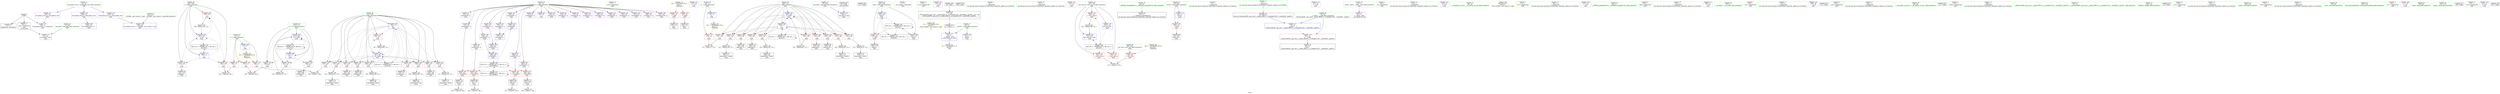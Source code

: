 digraph "SVFG" {
	label="SVFG";

	Node0x5625bb340060 [shape=record,color=grey,label="{NodeID: 0\nNullPtr}"];
	Node0x5625bb340060 -> Node0x5625bb34dee0[style=solid];
	Node0x5625bb340060 -> Node0x5625bb34dfe0[style=solid];
	Node0x5625bb340060 -> Node0x5625bb354d80[style=solid];
	Node0x5625bb3555d0 [shape=record,color=blue,label="{NodeID: 180\n107\<--12\ni8\<--\nmain\n}"];
	Node0x5625bb3555d0 -> Node0x5625bb353290[style=dashed];
	Node0x5625bb3555d0 -> Node0x5625bb353360[style=dashed];
	Node0x5625bb3555d0 -> Node0x5625bb353430[style=dashed];
	Node0x5625bb3555d0 -> Node0x5625bb353500[style=dashed];
	Node0x5625bb3555d0 -> Node0x5625bb3535d0[style=dashed];
	Node0x5625bb3555d0 -> Node0x5625bb3536a0[style=dashed];
	Node0x5625bb3555d0 -> Node0x5625bb353770[style=dashed];
	Node0x5625bb3555d0 -> Node0x5625bb353840[style=dashed];
	Node0x5625bb3555d0 -> Node0x5625bb353910[style=dashed];
	Node0x5625bb3555d0 -> Node0x5625bb3539e0[style=dashed];
	Node0x5625bb3555d0 -> Node0x5625bb355c50[style=dashed];
	Node0x5625bb3555d0 -> Node0x5625bb3689f0[style=dashed];
	Node0x5625bb34c820 [shape=record,color=purple,label="{NodeID: 97\n213\<--16\narrayidx36\<--g\nmain\n}"];
	Node0x5625bb33f340 [shape=record,color=green,label="{NodeID: 14\n37\<--1\n.str.9\<--dummyObj\nGlob }"];
	Node0x5625bb36a910 [shape=record,color=yellow,style=double,label="{NodeID: 277\n6V_1 = ENCHI(MR_6V_0)\npts\{1 \}\nFun[main]}"];
	Node0x5625bb36a910 -> Node0x5625bb3528d0[style=dashed];
	Node0x5625bb36a910 -> Node0x5625bb3529a0[style=dashed];
	Node0x5625bb34d380 [shape=record,color=purple,label="{NodeID: 111\n123\<--24\n\<--.str.3\nmain\n}"];
	Node0x5625bb34b4d0 [shape=record,color=green,label="{NodeID: 28\n11\<--13\nr\<--r_field_insensitive\nGlob }"];
	Node0x5625bb34b4d0 -> Node0x5625bb352590[style=solid];
	Node0x5625bb34b4d0 -> Node0x5625bb352660[style=solid];
	Node0x5625bb34b4d0 -> Node0x5625bb352730[style=solid];
	Node0x5625bb34b4d0 -> Node0x5625bb354980[style=solid];
	Node0x5625bb352800 [shape=record,color=red,label="{NodeID: 125\n174\<--14\n\<--c\nmain\n}"];
	Node0x5625bb352800 -> Node0x5625bb35a990[style=solid];
	Node0x5625bb34c270 [shape=record,color=green,label="{NodeID: 42\n95\<--96\nargc.addr\<--argc.addr_field_insensitive\nmain\n}"];
	Node0x5625bb34c270 -> Node0x5625bb3550f0[style=solid];
	Node0x5625bb353360 [shape=record,color=red,label="{NodeID: 139\n177\<--107\n\<--i8\nmain\n}"];
	Node0x5625bb353360 -> Node0x5625bb34e5c0[style=solid];
	Node0x5625bb34dee0 [shape=record,color=black,label="{NodeID: 56\n2\<--3\ndummyVal\<--dummyVal\n}"];
	Node0x5625bb378740 [shape=record,color=black,label="{NodeID: 319\n272 = PHI()\n}"];
	Node0x5625bb359790 [shape=record,color=grey,label="{NodeID: 236\n262 = Binary(261, 131, )\n}"];
	Node0x5625bb359790 -> Node0x5625bb355b80[style=solid];
	Node0x5625bb353ec0 [shape=record,color=red,label="{NodeID: 153\n226\<--109\n\<--j\nmain\n}"];
	Node0x5625bb353ec0 -> Node0x5625bb359c10[style=solid];
	Node0x5625bb34eaa0 [shape=record,color=black,label="{NodeID: 70\n200\<--199\nidxprom26\<--\nmain\n}"];
	Node0x5625bb351190 [shape=record,color=grey,label="{NodeID: 250\n185 = cmp(184, 186, )\n}"];
	Node0x5625bb354a80 [shape=record,color=blue,label="{NodeID: 167\n14\<--12\nc\<--\nGlob }"];
	Node0x5625bb354a80 -> Node0x5625bb36ab00[style=dashed];
	Node0x5625bb34f600 [shape=record,color=black,label="{NodeID: 84\n276\<--275\ntobool\<--\nmain\n}"];
	Node0x5625bb3403b0 [shape=record,color=green,label="{NodeID: 1\n7\<--1\n__dso_handle\<--dummyObj\nGlob }"];
	Node0x5625bb3556a0 [shape=record,color=blue,label="{NodeID: 181\n109\<--12\nj\<--\nmain\n}"];
	Node0x5625bb3556a0 -> Node0x5625bb353ab0[style=dashed];
	Node0x5625bb3556a0 -> Node0x5625bb353b80[style=dashed];
	Node0x5625bb3556a0 -> Node0x5625bb353c50[style=dashed];
	Node0x5625bb3556a0 -> Node0x5625bb353d20[style=dashed];
	Node0x5625bb3556a0 -> Node0x5625bb353df0[style=dashed];
	Node0x5625bb3556a0 -> Node0x5625bb353ec0[style=dashed];
	Node0x5625bb3556a0 -> Node0x5625bb353f90[style=dashed];
	Node0x5625bb3556a0 -> Node0x5625bb354060[style=dashed];
	Node0x5625bb3556a0 -> Node0x5625bb354130[style=dashed];
	Node0x5625bb3556a0 -> Node0x5625bb354200[style=dashed];
	Node0x5625bb3556a0 -> Node0x5625bb3556a0[style=dashed];
	Node0x5625bb3556a0 -> Node0x5625bb355b80[style=dashed];
	Node0x5625bb3556a0 -> Node0x5625bb368ef0[style=dashed];
	Node0x5625bb34c8f0 [shape=record,color=purple,label="{NodeID: 98\n217\<--16\narrayidx39\<--g\nmain\n}"];
	Node0x5625bb34c8f0 -> Node0x5625bb3547b0[style=solid];
	Node0x5625bb33f410 [shape=record,color=green,label="{NodeID: 15\n39\<--1\n.str.10\<--dummyObj\nGlob }"];
	Node0x5625bb36aa20 [shape=record,color=yellow,style=double,label="{NodeID: 278\n8V_1 = ENCHI(MR_8V_0)\npts\{13 \}\nFun[main]}"];
	Node0x5625bb36aa20 -> Node0x5625bb352590[style=dashed];
	Node0x5625bb36aa20 -> Node0x5625bb352660[style=dashed];
	Node0x5625bb36aa20 -> Node0x5625bb352730[style=dashed];
	Node0x5625bb34d450 [shape=record,color=purple,label="{NodeID: 112\n124\<--26\n\<--.str.4\nmain\n}"];
	Node0x5625bb34b5d0 [shape=record,color=green,label="{NodeID: 29\n14\<--15\nc\<--c_field_insensitive\nGlob }"];
	Node0x5625bb34b5d0 -> Node0x5625bb352800[style=solid];
	Node0x5625bb34b5d0 -> Node0x5625bb354a80[style=solid];
	Node0x5625bb36bea0 [shape=record,color=yellow,style=double,label="{NodeID: 292\n2V_1 = ENCHI(MR_2V_0)\npts\{10 \}\nFun[_GLOBAL__sub_I_jiazd_0_1.cpp]|{<s0>15}}"];
	Node0x5625bb36bea0:s0 -> Node0x5625bb354e80[style=dashed,color=red];
	Node0x5625bb3528d0 [shape=record,color=red,label="{NodeID: 126\n116\<--23\n\<--stdin\nmain\n}"];
	Node0x5625bb3528d0 -> Node0x5625bb34e350[style=solid];
	Node0x5625bb34c340 [shape=record,color=green,label="{NodeID: 43\n97\<--98\nargv.addr\<--argv.addr_field_insensitive\nmain\n}"];
	Node0x5625bb34c340 -> Node0x5625bb3551c0[style=solid];
	Node0x5625bb353430 [shape=record,color=red,label="{NodeID: 140\n188\<--107\n\<--i8\nmain\n}"];
	Node0x5625bb353430 -> Node0x5625bb359610[style=solid];
	Node0x5625bb34dfe0 [shape=record,color=black,label="{NodeID: 57\n92\<--3\nargv\<--dummyVal\nmain\n1st arg main }"];
	Node0x5625bb34dfe0 -> Node0x5625bb3551c0[style=solid];
	Node0x5625bb378810 [shape=record,color=black,label="{NodeID: 320\n289 = PHI()\n}"];
	Node0x5625bb359910 [shape=record,color=grey,label="{NodeID: 237\n211 = Binary(210, 131, )\n}"];
	Node0x5625bb359910 -> Node0x5625bb34ed10[style=solid];
	Node0x5625bb353f90 [shape=record,color=red,label="{NodeID: 154\n235\<--109\n\<--j\nmain\n}"];
	Node0x5625bb353f90 -> Node0x5625bb34f1f0[style=solid];
	Node0x5625bb34eb70 [shape=record,color=black,label="{NodeID: 71\n204\<--203\nidxprom29\<--add28\nmain\n}"];
	Node0x5625bb351310 [shape=record,color=grey,label="{NodeID: 251\n197 = cmp(196, 186, )\n}"];
	Node0x5625bb354b80 [shape=record,color=blue,label="{NodeID: 168\n328\<--42\nllvm.global_ctors_0\<--\nGlob }"];
	Node0x5625bb34f6d0 [shape=record,color=black,label="{NodeID: 85\n285\<--284\nidxprom76\<--\nmain\n}"];
	Node0x5625bb33eb90 [shape=record,color=green,label="{NodeID: 2\n9\<--1\n\<--dummyObj\nCan only get source location for instruction, argument, global var or function.}"];
	Node0x5625bb355770 [shape=record,color=blue,label="{NodeID: 182\n229\<--231\narrayidx48\<--\nmain\n}"];
	Node0x5625bb355770 -> Node0x5625bb355840[style=dashed];
	Node0x5625bb34c9c0 [shape=record,color=purple,label="{NodeID: 99\n225\<--16\narrayidx45\<--g\nmain\n}"];
	Node0x5625bb33f4e0 [shape=record,color=green,label="{NodeID: 16\n42\<--1\n\<--dummyObj\nCan only get source location for instruction, argument, global var or function.}"];
	Node0x5625bb36ab00 [shape=record,color=yellow,style=double,label="{NodeID: 279\n10V_1 = ENCHI(MR_10V_0)\npts\{15 \}\nFun[main]}"];
	Node0x5625bb36ab00 -> Node0x5625bb352800[style=dashed];
	Node0x5625bb34d520 [shape=record,color=purple,label="{NodeID: 113\n126\<--29\n\<--.str.5\nmain\n}"];
	Node0x5625bb34b6d0 [shape=record,color=green,label="{NodeID: 30\n16\<--18\ng\<--g_field_insensitive\nGlob }"];
	Node0x5625bb34b6d0 -> Node0x5625bb34f940[style=solid];
	Node0x5625bb34b6d0 -> Node0x5625bb34fa10[style=solid];
	Node0x5625bb34b6d0 -> Node0x5625bb34fae0[style=solid];
	Node0x5625bb34b6d0 -> Node0x5625bb34fbb0[style=solid];
	Node0x5625bb34b6d0 -> Node0x5625bb34fc80[style=solid];
	Node0x5625bb34b6d0 -> Node0x5625bb34fd50[style=solid];
	Node0x5625bb34b6d0 -> Node0x5625bb34fe20[style=solid];
	Node0x5625bb34b6d0 -> Node0x5625bb34fef0[style=solid];
	Node0x5625bb34b6d0 -> Node0x5625bb34c750[style=solid];
	Node0x5625bb34b6d0 -> Node0x5625bb34c820[style=solid];
	Node0x5625bb34b6d0 -> Node0x5625bb34c8f0[style=solid];
	Node0x5625bb34b6d0 -> Node0x5625bb34c9c0[style=solid];
	Node0x5625bb34b6d0 -> Node0x5625bb34ca90[style=solid];
	Node0x5625bb34b6d0 -> Node0x5625bb34cb60[style=solid];
	Node0x5625bb34b6d0 -> Node0x5625bb34cc30[style=solid];
	Node0x5625bb34b6d0 -> Node0x5625bb34cd00[style=solid];
	Node0x5625bb34b6d0 -> Node0x5625bb34cdd0[style=solid];
	Node0x5625bb34b6d0 -> Node0x5625bb34cea0[style=solid];
	Node0x5625bb34b6d0 -> Node0x5625bb34cf70[style=solid];
	Node0x5625bb34b6d0 -> Node0x5625bb34d040[style=solid];
	Node0x5625bb34b6d0 -> Node0x5625bb34d110[style=solid];
	Node0x5625bb3529a0 [shape=record,color=red,label="{NodeID: 127\n122\<--28\n\<--stdout\nmain\n}"];
	Node0x5625bb3529a0 -> Node0x5625bb34e420[style=solid];
	Node0x5625bb34c410 [shape=record,color=green,label="{NodeID: 44\n99\<--100\ntest_case\<--test_case_field_insensitive\nmain\n}"];
	Node0x5625bb34c410 -> Node0x5625bb352c10[style=solid];
	Node0x5625bb353500 [shape=record,color=red,label="{NodeID: 141\n199\<--107\n\<--i8\nmain\n}"];
	Node0x5625bb353500 -> Node0x5625bb34eaa0[style=solid];
	Node0x5625bb34e0b0 [shape=record,color=black,label="{NodeID: 58\n54\<--55\n\<--_ZNSt8ios_base4InitD1Ev\nCan only get source location for instruction, argument, global var or function.}"];
	Node0x5625bb3788e0 [shape=record,color=black,label="{NodeID: 321\n91 = PHI()\n0th arg main }"];
	Node0x5625bb3788e0 -> Node0x5625bb3550f0[style=solid];
	Node0x5625bb359a90 [shape=record,color=grey,label="{NodeID: 238\n223 = Binary(222, 131, )\n}"];
	Node0x5625bb359a90 -> Node0x5625bb34ef80[style=solid];
	Node0x5625bb354060 [shape=record,color=red,label="{NodeID: 155\n242\<--109\n\<--j\nmain\n}"];
	Node0x5625bb354060 -> Node0x5625bb35a090[style=solid];
	Node0x5625bb34ec40 [shape=record,color=black,label="{NodeID: 72\n207\<--206\nconv31\<--\nmain\n}"];
	Node0x5625bb34ec40 -> Node0x5625bb35a810[style=solid];
	Node0x5625bb351490 [shape=record,color=grey,label="{NodeID: 252\n169 = cmp(167, 168, )\n}"];
	Node0x5625bb354c80 [shape=record,color=blue,label="{NodeID: 169\n329\<--43\nllvm.global_ctors_1\<--_GLOBAL__sub_I_jiazd_0_1.cpp\nGlob }"];
	Node0x5625bb34f7a0 [shape=record,color=black,label="{NodeID: 86\n90\<--304\nmain_ret\<--\nmain\n}"];
	Node0x5625bb33ec20 [shape=record,color=green,label="{NodeID: 3\n12\<--1\n\<--dummyObj\nCan only get source location for instruction, argument, global var or function.}"];
	Node0x5625bb355840 [shape=record,color=blue,label="{NodeID: 183\n237\<--231\narrayidx52\<--\nmain\n}"];
	Node0x5625bb355840 -> Node0x5625bb355910[style=dashed];
	Node0x5625bb34ca90 [shape=record,color=purple,label="{NodeID: 100\n229\<--16\narrayidx48\<--g\nmain\n}"];
	Node0x5625bb34ca90 -> Node0x5625bb355770[style=solid];
	Node0x5625bb33f5b0 [shape=record,color=green,label="{NodeID: 17\n72\<--1\n\<--dummyObj\nCan only get source location for instruction, argument, global var or function.|{<s0>3}}"];
	Node0x5625bb33f5b0:s0 -> Node0x5625bb378a40[style=solid,color=red];
	Node0x5625bb34d5f0 [shape=record,color=purple,label="{NodeID: 114\n137\<--31\n\<--.str.6\nmain\n}"];
	Node0x5625bb34b7d0 [shape=record,color=green,label="{NodeID: 31\n41\<--45\nllvm.global_ctors\<--llvm.global_ctors_field_insensitive\nGlob }"];
	Node0x5625bb34b7d0 -> Node0x5625bb352290[style=solid];
	Node0x5625bb34b7d0 -> Node0x5625bb352390[style=solid];
	Node0x5625bb34b7d0 -> Node0x5625bb352490[style=solid];
	Node0x5625bb352a70 [shape=record,color=red,label="{NodeID: 128\n82\<--79\n\<--__x.addr\n_ZSt4acosIiEN9__gnu_cxx11__enable_ifIXsr12__is_integerIT_EE7__valueEdE6__typeES2_\n}"];
	Node0x5625bb352a70 -> Node0x5625bb34e1b0[style=solid];
	Node0x5625bb34c4e0 [shape=record,color=green,label="{NodeID: 45\n101\<--102\ntest_case_id\<--test_case_id_field_insensitive\nmain\n}"];
	Node0x5625bb34c4e0 -> Node0x5625bb352ce0[style=solid];
	Node0x5625bb34c4e0 -> Node0x5625bb352db0[style=solid];
	Node0x5625bb34c4e0 -> Node0x5625bb352e80[style=solid];
	Node0x5625bb34c4e0 -> Node0x5625bb355290[style=solid];
	Node0x5625bb34c4e0 -> Node0x5625bb355ec0[style=solid];
	Node0x5625bb3535d0 [shape=record,color=red,label="{NodeID: 142\n210\<--107\n\<--i8\nmain\n}"];
	Node0x5625bb3535d0 -> Node0x5625bb359910[style=solid];
	Node0x5625bb34e1b0 [shape=record,color=black,label="{NodeID: 59\n83\<--82\nconv\<--\n_ZSt4acosIiEN9__gnu_cxx11__enable_ifIXsr12__is_integerIT_EE7__valueEdE6__typeES2_\n}"];
	Node0x5625bb378a40 [shape=record,color=black,label="{NodeID: 322\n78 = PHI(72, )\n0th arg _ZSt4acosIiEN9__gnu_cxx11__enable_ifIXsr12__is_integerIT_EE7__valueEdE6__typeES2_ }"];
	Node0x5625bb378a40 -> Node0x5625bb354f50[style=solid];
	Node0x5625bb359c10 [shape=record,color=grey,label="{NodeID: 239\n227 = Binary(226, 131, )\n}"];
	Node0x5625bb359c10 -> Node0x5625bb34f050[style=solid];
	Node0x5625bb354130 [shape=record,color=red,label="{NodeID: 156\n252\<--109\n\<--j\nmain\n}"];
	Node0x5625bb354130 -> Node0x5625bb34f530[style=solid];
	Node0x5625bb34ed10 [shape=record,color=black,label="{NodeID: 73\n212\<--211\nidxprom35\<--add34\nmain\n}"];
	Node0x5625bb351610 [shape=record,color=grey,label="{NodeID: 253\n135 = cmp(133, 134, )\n}"];
	Node0x5625bb354d80 [shape=record,color=blue, style = dotted,label="{NodeID: 170\n330\<--3\nllvm.global_ctors_2\<--dummyVal\nGlob }"];
	Node0x5625bb34f870 [shape=record,color=purple,label="{NodeID: 87\n52\<--4\n\<--_ZStL8__ioinit\n__cxx_global_var_init\n}"];
	Node0x5625bb3400f0 [shape=record,color=green,label="{NodeID: 4\n19\<--1\n.str\<--dummyObj\nGlob }"];
	Node0x5625bb355910 [shape=record,color=blue,label="{NodeID: 184\n245\<--247\narrayidx57\<--\nmain\n}"];
	Node0x5625bb355910 -> Node0x5625bb3559e0[style=dashed];
	Node0x5625bb34cb60 [shape=record,color=purple,label="{NodeID: 101\n234\<--16\narrayidx50\<--g\nmain\n}"];
	Node0x5625bb33f680 [shape=record,color=green,label="{NodeID: 18\n131\<--1\n\<--dummyObj\nCan only get source location for instruction, argument, global var or function.}"];
	Node0x5625bb34d6c0 [shape=record,color=purple,label="{NodeID: 115\n156\<--33\n\<--.str.7\nmain\n}"];
	Node0x5625bb34b8d0 [shape=record,color=green,label="{NodeID: 32\n46\<--47\n__cxx_global_var_init\<--__cxx_global_var_init_field_insensitive\n}"];
	Node0x5625bb352b40 [shape=record,color=red,label="{NodeID: 129\n304\<--93\n\<--retval\nmain\n}"];
	Node0x5625bb352b40 -> Node0x5625bb34f7a0[style=solid];
	Node0x5625bb34c5b0 [shape=record,color=green,label="{NodeID: 46\n103\<--104\ni\<--i_field_insensitive\nmain\n}"];
	Node0x5625bb34c5b0 -> Node0x5625bb352f50[style=solid];
	Node0x5625bb34c5b0 -> Node0x5625bb353020[style=solid];
	Node0x5625bb34c5b0 -> Node0x5625bb3530f0[style=solid];
	Node0x5625bb34c5b0 -> Node0x5625bb355360[style=solid];
	Node0x5625bb34c5b0 -> Node0x5625bb355430[style=solid];
	Node0x5625bb36d850 [shape=record,color=yellow,style=double,label="{NodeID: 309\nRETMU(2V_2)\npts\{10 \}\nFun[_GLOBAL__sub_I_jiazd_0_1.cpp]}"];
	Node0x5625bb3536a0 [shape=record,color=red,label="{NodeID: 143\n222\<--107\n\<--i8\nmain\n}"];
	Node0x5625bb3536a0 -> Node0x5625bb359a90[style=solid];
	Node0x5625bb34e280 [shape=record,color=black,label="{NodeID: 60\n77\<--84\n_ZSt4acosIiEN9__gnu_cxx11__enable_ifIXsr12__is_integerIT_EE7__valueEdE6__typeES2__ret\<--call\n_ZSt4acosIiEN9__gnu_cxx11__enable_ifIXsr12__is_integerIT_EE7__valueEdE6__typeES2_\n|{<s0>3}}"];
	Node0x5625bb34e280:s0 -> Node0x5625bb3782e0[style=solid,color=blue];
	Node0x5625bb359d90 [shape=record,color=grey,label="{NodeID: 240\n292 = Binary(291, 131, )\n}"];
	Node0x5625bb359d90 -> Node0x5625bb355df0[style=solid];
	Node0x5625bb354200 [shape=record,color=red,label="{NodeID: 157\n261\<--109\n\<--j\nmain\n}"];
	Node0x5625bb354200 -> Node0x5625bb359790[style=solid];
	Node0x5625bb34ede0 [shape=record,color=black,label="{NodeID: 74\n216\<--215\nidxprom38\<--add37\nmain\n}"];
	Node0x5625bb351790 [shape=record,color=grey,label="{NodeID: 254\n150 = cmp(148, 149, )\n}"];
	Node0x5625bb354e80 [shape=record,color=blue,label="{NodeID: 171\n8\<--71\n_ZL2PI\<--call\n__cxx_global_var_init.1\n|{<s0>15}}"];
	Node0x5625bb354e80:s0 -> Node0x5625bb36dac0[style=dashed,color=blue];
	Node0x5625bb34f940 [shape=record,color=purple,label="{NodeID: 88\n139\<--16\n\<--g\nmain\n}"];
	Node0x5625bb340180 [shape=record,color=green,label="{NodeID: 5\n21\<--1\n.str.2\<--dummyObj\nGlob }"];
	Node0x5625bb3559e0 [shape=record,color=blue,label="{NodeID: 185\n254\<--247\narrayidx62\<--\nmain\n}"];
	Node0x5625bb3559e0 -> Node0x5625bb3643f0[style=dashed];
	Node0x5625bb34cc30 [shape=record,color=purple,label="{NodeID: 102\n237\<--16\narrayidx52\<--g\nmain\n}"];
	Node0x5625bb34cc30 -> Node0x5625bb355840[style=solid];
	Node0x5625bb33f750 [shape=record,color=green,label="{NodeID: 19\n141\<--1\n\<--dummyObj\nCan only get source location for instruction, argument, global var or function.}"];
	Node0x5625bb352020 [shape=record,color=purple,label="{NodeID: 116\n271\<--35\n\<--.str.8\nmain\n}"];
	Node0x5625bb34b9d0 [shape=record,color=green,label="{NodeID: 33\n50\<--51\n_ZNSt8ios_base4InitC1Ev\<--_ZNSt8ios_base4InitC1Ev_field_insensitive\n}"];
	Node0x5625bb352c10 [shape=record,color=red,label="{NodeID: 130\n134\<--99\n\<--test_case\nmain\n}"];
	Node0x5625bb352c10 -> Node0x5625bb351610[style=solid];
	Node0x5625bb34c680 [shape=record,color=green,label="{NodeID: 47\n105\<--106\nvalid\<--valid_field_insensitive\nmain\n}"];
	Node0x5625bb34c680 -> Node0x5625bb3531c0[style=solid];
	Node0x5625bb34c680 -> Node0x5625bb355500[style=solid];
	Node0x5625bb34c680 -> Node0x5625bb355ab0[style=solid];
	Node0x5625bb353770 [shape=record,color=red,label="{NodeID: 144\n232\<--107\n\<--i8\nmain\n}"];
	Node0x5625bb353770 -> Node0x5625bb34f120[style=solid];
	Node0x5625bb34e350 [shape=record,color=black,label="{NodeID: 61\n119\<--116\ncall\<--\nmain\n}"];
	Node0x5625bb359f10 [shape=record,color=grey,label="{NodeID: 241\n249 = Binary(248, 131, )\n}"];
	Node0x5625bb359f10 -> Node0x5625bb34f460[style=solid];
	Node0x5625bb3542d0 [shape=record,color=red,label="{NodeID: 158\n280\<--111\n\<--i72\nmain\n}"];
	Node0x5625bb3542d0 -> Node0x5625bb351010[style=solid];
	Node0x5625bb34eeb0 [shape=record,color=black,label="{NodeID: 75\n219\<--218\nconv40\<--\nmain\n}"];
	Node0x5625bb34eeb0 -> Node0x5625bb35a690[style=solid];
	Node0x5625bb354f50 [shape=record,color=blue,label="{NodeID: 172\n79\<--78\n__x.addr\<--__x\n_ZSt4acosIiEN9__gnu_cxx11__enable_ifIXsr12__is_integerIT_EE7__valueEdE6__typeES2_\n}"];
	Node0x5625bb354f50 -> Node0x5625bb352a70[style=dashed];
	Node0x5625bb34fa10 [shape=record,color=purple,label="{NodeID: 89\n154\<--16\narrayidx\<--g\nmain\n}"];
	Node0x5625bb340210 [shape=record,color=green,label="{NodeID: 6\n23\<--1\nstdin\<--dummyObj\nGlob }"];
	Node0x5625bb367af0 [shape=record,color=black,label="{NodeID: 269\nMR_20V_3 = PHI(MR_20V_4, MR_20V_2, )\npts\{102 \}\n}"];
	Node0x5625bb367af0 -> Node0x5625bb352ce0[style=dashed];
	Node0x5625bb367af0 -> Node0x5625bb352db0[style=dashed];
	Node0x5625bb367af0 -> Node0x5625bb352e80[style=dashed];
	Node0x5625bb367af0 -> Node0x5625bb355ec0[style=dashed];
	Node0x5625bb355ab0 [shape=record,color=blue,label="{NodeID: 186\n105\<--141\nvalid\<--\nmain\n}"];
	Node0x5625bb355ab0 -> Node0x5625bb3639f0[style=dashed];
	Node0x5625bb34cd00 [shape=record,color=purple,label="{NodeID: 103\n241\<--16\narrayidx54\<--g\nmain\n}"];
	Node0x5625bb33f820 [shape=record,color=green,label="{NodeID: 20\n142\<--1\n\<--dummyObj\nCan only get source location for instruction, argument, global var or function.}"];
	Node0x5625bb36b690 [shape=record,color=yellow,style=double,label="{NodeID: 283\n18V_1 = ENCHI(MR_18V_0)\npts\{100 \}\nFun[main]}"];
	Node0x5625bb36b690 -> Node0x5625bb352c10[style=dashed];
	Node0x5625bb3520f0 [shape=record,color=purple,label="{NodeID: 117\n288\<--37\n\<--.str.9\nmain\n}"];
	Node0x5625bb34bad0 [shape=record,color=green,label="{NodeID: 34\n56\<--57\n__cxa_atexit\<--__cxa_atexit_field_insensitive\n}"];
	Node0x5625bb352ce0 [shape=record,color=red,label="{NodeID: 131\n133\<--101\n\<--test_case_id\nmain\n}"];
	Node0x5625bb352ce0 -> Node0x5625bb351610[style=solid];
	Node0x5625bb34d770 [shape=record,color=green,label="{NodeID: 48\n107\<--108\ni8\<--i8_field_insensitive\nmain\n}"];
	Node0x5625bb34d770 -> Node0x5625bb353290[style=solid];
	Node0x5625bb34d770 -> Node0x5625bb353360[style=solid];
	Node0x5625bb34d770 -> Node0x5625bb353430[style=solid];
	Node0x5625bb34d770 -> Node0x5625bb353500[style=solid];
	Node0x5625bb34d770 -> Node0x5625bb3535d0[style=solid];
	Node0x5625bb34d770 -> Node0x5625bb3536a0[style=solid];
	Node0x5625bb34d770 -> Node0x5625bb353770[style=solid];
	Node0x5625bb34d770 -> Node0x5625bb353840[style=solid];
	Node0x5625bb34d770 -> Node0x5625bb353910[style=solid];
	Node0x5625bb34d770 -> Node0x5625bb3539e0[style=solid];
	Node0x5625bb34d770 -> Node0x5625bb3555d0[style=solid];
	Node0x5625bb34d770 -> Node0x5625bb355c50[style=solid];
	Node0x5625bb36dac0 [shape=record,color=yellow,style=double,label="{NodeID: 311\n2V_2 = CSCHI(MR_2V_1)\npts\{10 \}\nCS[]}"];
	Node0x5625bb353840 [shape=record,color=red,label="{NodeID: 145\n239\<--107\n\<--i8\nmain\n}"];
	Node0x5625bb353840 -> Node0x5625bb34f2c0[style=solid];
	Node0x5625bb34e420 [shape=record,color=black,label="{NodeID: 62\n125\<--122\ncall1\<--\nmain\n}"];
	Node0x5625bb35a090 [shape=record,color=grey,label="{NodeID: 242\n243 = Binary(242, 131, )\n}"];
	Node0x5625bb35a090 -> Node0x5625bb34f390[style=solid];
	Node0x5625bb3543a0 [shape=record,color=red,label="{NodeID: 159\n284\<--111\n\<--i72\nmain\n}"];
	Node0x5625bb3543a0 -> Node0x5625bb34f6d0[style=solid];
	Node0x5625bb34ef80 [shape=record,color=black,label="{NodeID: 76\n224\<--223\nidxprom44\<--add43\nmain\n}"];
	Node0x5625bb3639f0 [shape=record,color=black,label="{NodeID: 256\nMR_24V_5 = PHI(MR_24V_8, MR_24V_4, )\npts\{106 \}\n}"];
	Node0x5625bb3639f0 -> Node0x5625bb3531c0[style=dashed];
	Node0x5625bb3639f0 -> Node0x5625bb355ab0[style=dashed];
	Node0x5625bb3639f0 -> Node0x5625bb3639f0[style=dashed];
	Node0x5625bb3639f0 -> Node0x5625bb3684f0[style=dashed];
	Node0x5625bb355020 [shape=record,color=blue,label="{NodeID: 173\n93\<--12\nretval\<--\nmain\n}"];
	Node0x5625bb355020 -> Node0x5625bb352b40[style=dashed];
	Node0x5625bb34fae0 [shape=record,color=purple,label="{NodeID: 90\n155\<--16\narraydecay\<--g\nmain\n}"];
	Node0x5625bb33e890 [shape=record,color=green,label="{NodeID: 7\n24\<--1\n.str.3\<--dummyObj\nGlob }"];
	Node0x5625bb367ff0 [shape=record,color=black,label="{NodeID: 270\nMR_22V_2 = PHI(MR_22V_4, MR_22V_1, )\npts\{104 \}\n}"];
	Node0x5625bb367ff0 -> Node0x5625bb355360[style=dashed];
	Node0x5625bb355b80 [shape=record,color=blue,label="{NodeID: 187\n109\<--262\nj\<--inc65\nmain\n}"];
	Node0x5625bb355b80 -> Node0x5625bb353ab0[style=dashed];
	Node0x5625bb355b80 -> Node0x5625bb353b80[style=dashed];
	Node0x5625bb355b80 -> Node0x5625bb353c50[style=dashed];
	Node0x5625bb355b80 -> Node0x5625bb353d20[style=dashed];
	Node0x5625bb355b80 -> Node0x5625bb353df0[style=dashed];
	Node0x5625bb355b80 -> Node0x5625bb353ec0[style=dashed];
	Node0x5625bb355b80 -> Node0x5625bb353f90[style=dashed];
	Node0x5625bb355b80 -> Node0x5625bb354060[style=dashed];
	Node0x5625bb355b80 -> Node0x5625bb354130[style=dashed];
	Node0x5625bb355b80 -> Node0x5625bb354200[style=dashed];
	Node0x5625bb355b80 -> Node0x5625bb3556a0[style=dashed];
	Node0x5625bb355b80 -> Node0x5625bb355b80[style=dashed];
	Node0x5625bb355b80 -> Node0x5625bb368ef0[style=dashed];
	Node0x5625bb34cdd0 [shape=record,color=purple,label="{NodeID: 104\n245\<--16\narrayidx57\<--g\nmain\n}"];
	Node0x5625bb34cdd0 -> Node0x5625bb355910[style=solid];
	Node0x5625bb33f8f0 [shape=record,color=green,label="{NodeID: 21\n143\<--1\n\<--dummyObj\nCan only get source location for instruction, argument, global var or function.}"];
	Node0x5625bb3521c0 [shape=record,color=purple,label="{NodeID: 118\n296\<--39\n\<--.str.10\nmain\n}"];
	Node0x5625bb34bbd0 [shape=record,color=green,label="{NodeID: 35\n55\<--61\n_ZNSt8ios_base4InitD1Ev\<--_ZNSt8ios_base4InitD1Ev_field_insensitive\n}"];
	Node0x5625bb34bbd0 -> Node0x5625bb34e0b0[style=solid];
	Node0x5625bb352db0 [shape=record,color=red,label="{NodeID: 132\n270\<--101\n\<--test_case_id\nmain\n}"];
	Node0x5625bb34d840 [shape=record,color=green,label="{NodeID: 49\n109\<--110\nj\<--j_field_insensitive\nmain\n}"];
	Node0x5625bb34d840 -> Node0x5625bb353ab0[style=solid];
	Node0x5625bb34d840 -> Node0x5625bb353b80[style=solid];
	Node0x5625bb34d840 -> Node0x5625bb353c50[style=solid];
	Node0x5625bb34d840 -> Node0x5625bb353d20[style=solid];
	Node0x5625bb34d840 -> Node0x5625bb353df0[style=solid];
	Node0x5625bb34d840 -> Node0x5625bb353ec0[style=solid];
	Node0x5625bb34d840 -> Node0x5625bb353f90[style=solid];
	Node0x5625bb34d840 -> Node0x5625bb354060[style=solid];
	Node0x5625bb34d840 -> Node0x5625bb354130[style=solid];
	Node0x5625bb34d840 -> Node0x5625bb354200[style=solid];
	Node0x5625bb34d840 -> Node0x5625bb3556a0[style=solid];
	Node0x5625bb34d840 -> Node0x5625bb355b80[style=solid];
	Node0x5625bb377be0 [shape=record,color=black,label="{NodeID: 312\n127 = PHI()\n}"];
	Node0x5625bb353910 [shape=record,color=red,label="{NodeID: 146\n248\<--107\n\<--i8\nmain\n}"];
	Node0x5625bb353910 -> Node0x5625bb359f10[style=solid];
	Node0x5625bb34e4f0 [shape=record,color=black,label="{NodeID: 63\n153\<--152\nidxprom\<--\nmain\n}"];
	Node0x5625bb35a210 [shape=record,color=grey,label="{NodeID: 243\n160 = Binary(159, 131, )\n}"];
	Node0x5625bb35a210 -> Node0x5625bb355430[style=solid];
	Node0x5625bb354470 [shape=record,color=red,label="{NodeID: 160\n291\<--111\n\<--i72\nmain\n}"];
	Node0x5625bb354470 -> Node0x5625bb359d90[style=solid];
	Node0x5625bb34f050 [shape=record,color=black,label="{NodeID: 77\n228\<--227\nidxprom47\<--add46\nmain\n}"];
	Node0x5625bb3550f0 [shape=record,color=blue,label="{NodeID: 174\n95\<--91\nargc.addr\<--argc\nmain\n}"];
	Node0x5625bb34fbb0 [shape=record,color=purple,label="{NodeID: 91\n179\<--16\narrayidx16\<--g\nmain\n}"];
	Node0x5625bb33e920 [shape=record,color=green,label="{NodeID: 8\n26\<--1\n.str.4\<--dummyObj\nGlob }"];
	Node0x5625bb3684f0 [shape=record,color=black,label="{NodeID: 271\nMR_24V_2 = PHI(MR_24V_4, MR_24V_1, )\npts\{106 \}\n}"];
	Node0x5625bb3684f0 -> Node0x5625bb355500[style=dashed];
	Node0x5625bb355c50 [shape=record,color=blue,label="{NodeID: 188\n107\<--267\ni8\<--inc68\nmain\n}"];
	Node0x5625bb355c50 -> Node0x5625bb353290[style=dashed];
	Node0x5625bb355c50 -> Node0x5625bb353360[style=dashed];
	Node0x5625bb355c50 -> Node0x5625bb353430[style=dashed];
	Node0x5625bb355c50 -> Node0x5625bb353500[style=dashed];
	Node0x5625bb355c50 -> Node0x5625bb3535d0[style=dashed];
	Node0x5625bb355c50 -> Node0x5625bb3536a0[style=dashed];
	Node0x5625bb355c50 -> Node0x5625bb353770[style=dashed];
	Node0x5625bb355c50 -> Node0x5625bb353840[style=dashed];
	Node0x5625bb355c50 -> Node0x5625bb353910[style=dashed];
	Node0x5625bb355c50 -> Node0x5625bb3539e0[style=dashed];
	Node0x5625bb355c50 -> Node0x5625bb355c50[style=dashed];
	Node0x5625bb355c50 -> Node0x5625bb3689f0[style=dashed];
	Node0x5625bb34cea0 [shape=record,color=purple,label="{NodeID: 105\n251\<--16\narrayidx60\<--g\nmain\n}"];
	Node0x5625bb34b140 [shape=record,color=green,label="{NodeID: 22\n164\<--1\n\<--dummyObj\nCan only get source location for instruction, argument, global var or function.}"];
	Node0x5625bb352290 [shape=record,color=purple,label="{NodeID: 119\n328\<--41\nllvm.global_ctors_0\<--llvm.global_ctors\nGlob }"];
	Node0x5625bb352290 -> Node0x5625bb354b80[style=solid];
	Node0x5625bb34bcd0 [shape=record,color=green,label="{NodeID: 36\n68\<--69\n__cxx_global_var_init.1\<--__cxx_global_var_init.1_field_insensitive\n}"];
	Node0x5625bb352e80 [shape=record,color=red,label="{NodeID: 133\n300\<--101\n\<--test_case_id\nmain\n}"];
	Node0x5625bb352e80 -> Node0x5625bb35a390[style=solid];
	Node0x5625bb34d910 [shape=record,color=green,label="{NodeID: 50\n111\<--112\ni72\<--i72_field_insensitive\nmain\n}"];
	Node0x5625bb34d910 -> Node0x5625bb3542d0[style=solid];
	Node0x5625bb34d910 -> Node0x5625bb3543a0[style=solid];
	Node0x5625bb34d910 -> Node0x5625bb354470[style=solid];
	Node0x5625bb34d910 -> Node0x5625bb355d20[style=solid];
	Node0x5625bb34d910 -> Node0x5625bb355df0[style=solid];
	Node0x5625bb377b10 [shape=record,color=black,label="{NodeID: 313\n157 = PHI()\n}"];
	Node0x5625bb3539e0 [shape=record,color=red,label="{NodeID: 147\n266\<--107\n\<--i8\nmain\n}"];
	Node0x5625bb3539e0 -> Node0x5625bb359490[style=solid];
	Node0x5625bb34e5c0 [shape=record,color=black,label="{NodeID: 64\n178\<--177\nidxprom15\<--\nmain\n}"];
	Node0x5625bb35a390 [shape=record,color=grey,label="{NodeID: 244\n301 = Binary(300, 131, )\n}"];
	Node0x5625bb35a390 -> Node0x5625bb355ec0[style=solid];
	Node0x5625bb354540 [shape=record,color=red,label="{NodeID: 161\n183\<--182\n\<--arrayidx18\nmain\n}"];
	Node0x5625bb354540 -> Node0x5625bb34e760[style=solid];
	Node0x5625bb34f120 [shape=record,color=black,label="{NodeID: 78\n233\<--232\nidxprom49\<--\nmain\n}"];
	Node0x5625bb3643f0 [shape=record,color=black,label="{NodeID: 258\nMR_32V_4 = PHI(MR_32V_10, MR_32V_3, )\npts\{180000 \}\n}"];
	Node0x5625bb3643f0 -> Node0x5625bb354540[style=dashed];
	Node0x5625bb3643f0 -> Node0x5625bb354610[style=dashed];
	Node0x5625bb3643f0 -> Node0x5625bb3546e0[style=dashed];
	Node0x5625bb3643f0 -> Node0x5625bb3547b0[style=dashed];
	Node0x5625bb3643f0 -> Node0x5625bb355770[style=dashed];
	Node0x5625bb3643f0 -> Node0x5625bb3643f0[style=dashed];
	Node0x5625bb3643f0 -> Node0x5625bb3698f0[style=dashed];
	Node0x5625bb3551c0 [shape=record,color=blue,label="{NodeID: 175\n97\<--92\nargv.addr\<--argv\nmain\n}"];
	Node0x5625bb34fc80 [shape=record,color=purple,label="{NodeID: 92\n182\<--16\narrayidx18\<--g\nmain\n}"];
	Node0x5625bb34fc80 -> Node0x5625bb354540[style=solid];
	Node0x5625bb33e9b0 [shape=record,color=green,label="{NodeID: 9\n28\<--1\nstdout\<--dummyObj\nGlob }"];
	Node0x5625bb3689f0 [shape=record,color=black,label="{NodeID: 272\nMR_26V_2 = PHI(MR_26V_4, MR_26V_1, )\npts\{108 \}\n}"];
	Node0x5625bb3689f0 -> Node0x5625bb3555d0[style=dashed];
	Node0x5625bb355d20 [shape=record,color=blue,label="{NodeID: 189\n111\<--12\ni72\<--\nmain\n}"];
	Node0x5625bb355d20 -> Node0x5625bb3542d0[style=dashed];
	Node0x5625bb355d20 -> Node0x5625bb3543a0[style=dashed];
	Node0x5625bb355d20 -> Node0x5625bb354470[style=dashed];
	Node0x5625bb355d20 -> Node0x5625bb355df0[style=dashed];
	Node0x5625bb355d20 -> Node0x5625bb3693f0[style=dashed];
	Node0x5625bb34cf70 [shape=record,color=purple,label="{NodeID: 106\n254\<--16\narrayidx62\<--g\nmain\n}"];
	Node0x5625bb34cf70 -> Node0x5625bb3559e0[style=solid];
	Node0x5625bb34b1d0 [shape=record,color=green,label="{NodeID: 23\n186\<--1\n\<--dummyObj\nCan only get source location for instruction, argument, global var or function.}"];
	Node0x5625bb352390 [shape=record,color=purple,label="{NodeID: 120\n329\<--41\nllvm.global_ctors_1\<--llvm.global_ctors\nGlob }"];
	Node0x5625bb352390 -> Node0x5625bb354c80[style=solid];
	Node0x5625bb34bdd0 [shape=record,color=green,label="{NodeID: 37\n73\<--74\n_ZSt4acosIiEN9__gnu_cxx11__enable_ifIXsr12__is_integerIT_EE7__valueEdE6__typeES2_\<--_ZSt4acosIiEN9__gnu_cxx11__enable_ifIXsr12__is_integerIT_EE7__valueEdE6__typeES2__field_insensitive\n}"];
	Node0x5625bb352f50 [shape=record,color=red,label="{NodeID: 134\n148\<--103\n\<--i\nmain\n}"];
	Node0x5625bb352f50 -> Node0x5625bb351790[style=solid];
	Node0x5625bb34d9e0 [shape=record,color=green,label="{NodeID: 51\n120\<--121\nfreopen\<--freopen_field_insensitive\n}"];
	Node0x5625bb3781e0 [shape=record,color=black,label="{NodeID: 314\n53 = PHI()\n}"];
	Node0x5625bb353ab0 [shape=record,color=red,label="{NodeID: 148\n173\<--109\n\<--j\nmain\n}"];
	Node0x5625bb353ab0 -> Node0x5625bb35a990[style=solid];
	Node0x5625bb34e690 [shape=record,color=black,label="{NodeID: 65\n181\<--180\nidxprom17\<--\nmain\n}"];
	Node0x5625bb35a510 [shape=record,color=grey,label="{NodeID: 245\n203 = Binary(202, 131, )\n}"];
	Node0x5625bb35a510 -> Node0x5625bb34eb70[style=solid];
	Node0x5625bb354610 [shape=record,color=red,label="{NodeID: 162\n195\<--194\n\<--arrayidx23\nmain\n}"];
	Node0x5625bb354610 -> Node0x5625bb34e9d0[style=solid];
	Node0x5625bb34f1f0 [shape=record,color=black,label="{NodeID: 79\n236\<--235\nidxprom51\<--\nmain\n}"];
	Node0x5625bb355290 [shape=record,color=blue,label="{NodeID: 176\n101\<--131\ntest_case_id\<--\nmain\n}"];
	Node0x5625bb355290 -> Node0x5625bb367af0[style=dashed];
	Node0x5625bb34fd50 [shape=record,color=purple,label="{NodeID: 93\n191\<--16\narrayidx21\<--g\nmain\n}"];
	Node0x5625bb33fc40 [shape=record,color=green,label="{NodeID: 10\n29\<--1\n.str.5\<--dummyObj\nGlob }"];
	Node0x5625bb368ef0 [shape=record,color=black,label="{NodeID: 273\nMR_28V_2 = PHI(MR_28V_3, MR_28V_1, )\npts\{110 \}\n}"];
	Node0x5625bb368ef0 -> Node0x5625bb3556a0[style=dashed];
	Node0x5625bb368ef0 -> Node0x5625bb368ef0[style=dashed];
	Node0x5625bb355df0 [shape=record,color=blue,label="{NodeID: 190\n111\<--292\ni72\<--inc81\nmain\n}"];
	Node0x5625bb355df0 -> Node0x5625bb3542d0[style=dashed];
	Node0x5625bb355df0 -> Node0x5625bb3543a0[style=dashed];
	Node0x5625bb355df0 -> Node0x5625bb354470[style=dashed];
	Node0x5625bb355df0 -> Node0x5625bb355df0[style=dashed];
	Node0x5625bb355df0 -> Node0x5625bb3693f0[style=dashed];
	Node0x5625bb34d040 [shape=record,color=purple,label="{NodeID: 107\n286\<--16\narrayidx77\<--g\nmain\n}"];
	Node0x5625bb34b260 [shape=record,color=green,label="{NodeID: 24\n231\<--1\n\<--dummyObj\nCan only get source location for instruction, argument, global var or function.}"];
	Node0x5625bb352490 [shape=record,color=purple,label="{NodeID: 121\n330\<--41\nllvm.global_ctors_2\<--llvm.global_ctors\nGlob }"];
	Node0x5625bb352490 -> Node0x5625bb354d80[style=solid];
	Node0x5625bb34bed0 [shape=record,color=green,label="{NodeID: 38\n79\<--80\n__x.addr\<--__x.addr_field_insensitive\n_ZSt4acosIiEN9__gnu_cxx11__enable_ifIXsr12__is_integerIT_EE7__valueEdE6__typeES2_\n}"];
	Node0x5625bb34bed0 -> Node0x5625bb352a70[style=solid];
	Node0x5625bb34bed0 -> Node0x5625bb354f50[style=solid];
	Node0x5625bb353020 [shape=record,color=red,label="{NodeID: 135\n152\<--103\n\<--i\nmain\n}"];
	Node0x5625bb353020 -> Node0x5625bb34e4f0[style=solid];
	Node0x5625bb34dae0 [shape=record,color=green,label="{NodeID: 52\n128\<--129\nscanf\<--scanf_field_insensitive\n}"];
	Node0x5625bb3782e0 [shape=record,color=black,label="{NodeID: 315\n71 = PHI(77, )\n}"];
	Node0x5625bb3782e0 -> Node0x5625bb354e80[style=solid];
	Node0x5625bb353b80 [shape=record,color=red,label="{NodeID: 149\n180\<--109\n\<--j\nmain\n}"];
	Node0x5625bb353b80 -> Node0x5625bb34e690[style=solid];
	Node0x5625bb34e760 [shape=record,color=black,label="{NodeID: 66\n184\<--183\nconv\<--\nmain\n}"];
	Node0x5625bb34e760 -> Node0x5625bb351190[style=solid];
	Node0x5625bb35a690 [shape=record,color=grey,label="{NodeID: 246\n220 = cmp(219, 186, )\n}"];
	Node0x5625bb3546e0 [shape=record,color=red,label="{NodeID: 163\n206\<--205\n\<--arrayidx30\nmain\n}"];
	Node0x5625bb3546e0 -> Node0x5625bb34ec40[style=solid];
	Node0x5625bb34f2c0 [shape=record,color=black,label="{NodeID: 80\n240\<--239\nidxprom53\<--\nmain\n}"];
	Node0x5625bb355360 [shape=record,color=blue,label="{NodeID: 177\n103\<--12\ni\<--\nmain\n}"];
	Node0x5625bb355360 -> Node0x5625bb352f50[style=dashed];
	Node0x5625bb355360 -> Node0x5625bb353020[style=dashed];
	Node0x5625bb355360 -> Node0x5625bb3530f0[style=dashed];
	Node0x5625bb355360 -> Node0x5625bb355430[style=dashed];
	Node0x5625bb355360 -> Node0x5625bb367ff0[style=dashed];
	Node0x5625bb34fe20 [shape=record,color=purple,label="{NodeID: 94\n194\<--16\narrayidx23\<--g\nmain\n}"];
	Node0x5625bb34fe20 -> Node0x5625bb354610[style=solid];
	Node0x5625bb33fcd0 [shape=record,color=green,label="{NodeID: 11\n31\<--1\n.str.6\<--dummyObj\nGlob }"];
	Node0x5625bb3693f0 [shape=record,color=black,label="{NodeID: 274\nMR_30V_2 = PHI(MR_30V_6, MR_30V_1, )\npts\{112 \}\n}"];
	Node0x5625bb3693f0 -> Node0x5625bb355d20[style=dashed];
	Node0x5625bb3693f0 -> Node0x5625bb3693f0[style=dashed];
	Node0x5625bb355ec0 [shape=record,color=blue,label="{NodeID: 191\n101\<--301\ntest_case_id\<--inc87\nmain\n}"];
	Node0x5625bb355ec0 -> Node0x5625bb367af0[style=dashed];
	Node0x5625bb34d110 [shape=record,color=purple,label="{NodeID: 108\n287\<--16\narraydecay78\<--g\nmain\n}"];
	Node0x5625bb34b2f0 [shape=record,color=green,label="{NodeID: 25\n247\<--1\n\<--dummyObj\nCan only get source location for instruction, argument, global var or function.}"];
	Node0x5625bb352590 [shape=record,color=red,label="{NodeID: 122\n149\<--11\n\<--r\nmain\n}"];
	Node0x5625bb352590 -> Node0x5625bb351790[style=solid];
	Node0x5625bb34bfa0 [shape=record,color=green,label="{NodeID: 39\n85\<--86\nacos\<--acos_field_insensitive\n}"];
	Node0x5625bb3530f0 [shape=record,color=red,label="{NodeID: 136\n159\<--103\n\<--i\nmain\n}"];
	Node0x5625bb3530f0 -> Node0x5625bb35a210[style=solid];
	Node0x5625bb34dbe0 [shape=record,color=green,label="{NodeID: 53\n144\<--145\nllvm.memset.p0i8.i64\<--llvm.memset.p0i8.i64_field_insensitive\n}"];
	Node0x5625bb3784d0 [shape=record,color=black,label="{NodeID: 316\n84 = PHI()\n}"];
	Node0x5625bb3784d0 -> Node0x5625bb34e280[style=solid];
	Node0x5625bb359310 [shape=record,color=grey,label="{NodeID: 233\n215 = Binary(214, 131, )\n}"];
	Node0x5625bb359310 -> Node0x5625bb34ede0[style=solid];
	Node0x5625bb353c50 [shape=record,color=red,label="{NodeID: 150\n192\<--109\n\<--j\nmain\n}"];
	Node0x5625bb353c50 -> Node0x5625bb34e900[style=solid];
	Node0x5625bb34e830 [shape=record,color=black,label="{NodeID: 67\n190\<--189\nidxprom20\<--add\nmain\n}"];
	Node0x5625bb35a810 [shape=record,color=grey,label="{NodeID: 247\n208 = cmp(207, 186, )\n}"];
	Node0x5625bb3547b0 [shape=record,color=red,label="{NodeID: 164\n218\<--217\n\<--arrayidx39\nmain\n}"];
	Node0x5625bb3547b0 -> Node0x5625bb34eeb0[style=solid];
	Node0x5625bb34f390 [shape=record,color=black,label="{NodeID: 81\n244\<--243\nidxprom56\<--add55\nmain\n}"];
	Node0x5625bb355430 [shape=record,color=blue,label="{NodeID: 178\n103\<--160\ni\<--inc\nmain\n}"];
	Node0x5625bb355430 -> Node0x5625bb352f50[style=dashed];
	Node0x5625bb355430 -> Node0x5625bb353020[style=dashed];
	Node0x5625bb355430 -> Node0x5625bb3530f0[style=dashed];
	Node0x5625bb355430 -> Node0x5625bb355430[style=dashed];
	Node0x5625bb355430 -> Node0x5625bb367ff0[style=dashed];
	Node0x5625bb34fef0 [shape=record,color=purple,label="{NodeID: 95\n201\<--16\narrayidx27\<--g\nmain\n}"];
	Node0x5625bb33fda0 [shape=record,color=green,label="{NodeID: 12\n33\<--1\n.str.7\<--dummyObj\nGlob }"];
	Node0x5625bb3698f0 [shape=record,color=black,label="{NodeID: 275\nMR_32V_2 = PHI(MR_32V_3, MR_32V_1, )\npts\{180000 \}\n}"];
	Node0x5625bb3698f0 -> Node0x5625bb3643f0[style=dashed];
	Node0x5625bb3698f0 -> Node0x5625bb3698f0[style=dashed];
	Node0x5625bb34d1e0 [shape=record,color=purple,label="{NodeID: 109\n117\<--19\n\<--.str\nmain\n}"];
	Node0x5625bb34b380 [shape=record,color=green,label="{NodeID: 26\n4\<--6\n_ZStL8__ioinit\<--_ZStL8__ioinit_field_insensitive\nGlob }"];
	Node0x5625bb34b380 -> Node0x5625bb34f870[style=solid];
	Node0x5625bb352660 [shape=record,color=red,label="{NodeID: 123\n168\<--11\n\<--r\nmain\n}"];
	Node0x5625bb352660 -> Node0x5625bb351490[style=solid];
	Node0x5625bb34c0a0 [shape=record,color=green,label="{NodeID: 40\n88\<--89\nmain\<--main_field_insensitive\n}"];
	Node0x5625bb3531c0 [shape=record,color=red,label="{NodeID: 137\n275\<--105\n\<--valid\nmain\n}"];
	Node0x5625bb3531c0 -> Node0x5625bb34f600[style=solid];
	Node0x5625bb34dce0 [shape=record,color=green,label="{NodeID: 54\n273\<--274\nprintf\<--printf_field_insensitive\n}"];
	Node0x5625bb3785a0 [shape=record,color=black,label="{NodeID: 317\n138 = PHI()\n}"];
	Node0x5625bb359490 [shape=record,color=grey,label="{NodeID: 234\n267 = Binary(266, 131, )\n}"];
	Node0x5625bb359490 -> Node0x5625bb355c50[style=solid];
	Node0x5625bb353d20 [shape=record,color=red,label="{NodeID: 151\n202\<--109\n\<--j\nmain\n}"];
	Node0x5625bb353d20 -> Node0x5625bb35a510[style=solid];
	Node0x5625bb34e900 [shape=record,color=black,label="{NodeID: 68\n193\<--192\nidxprom22\<--\nmain\n}"];
	Node0x5625bb35a990 [shape=record,color=grey,label="{NodeID: 248\n175 = cmp(173, 174, )\n}"];
	Node0x5625bb354880 [shape=record,color=blue,label="{NodeID: 165\n8\<--9\n_ZL2PI\<--\nGlob }"];
	Node0x5625bb34f460 [shape=record,color=black,label="{NodeID: 82\n250\<--249\nidxprom59\<--add58\nmain\n}"];
	Node0x5625bb355500 [shape=record,color=blue,label="{NodeID: 179\n105\<--164\nvalid\<--\nmain\n}"];
	Node0x5625bb355500 -> Node0x5625bb3531c0[style=dashed];
	Node0x5625bb355500 -> Node0x5625bb3639f0[style=dashed];
	Node0x5625bb355500 -> Node0x5625bb3684f0[style=dashed];
	Node0x5625bb34c750 [shape=record,color=purple,label="{NodeID: 96\n205\<--16\narrayidx30\<--g\nmain\n}"];
	Node0x5625bb34c750 -> Node0x5625bb3546e0[style=solid];
	Node0x5625bb33f270 [shape=record,color=green,label="{NodeID: 13\n35\<--1\n.str.8\<--dummyObj\nGlob }"];
	Node0x5625bb34d2b0 [shape=record,color=purple,label="{NodeID: 110\n118\<--21\n\<--.str.2\nmain\n}"];
	Node0x5625bb34b410 [shape=record,color=green,label="{NodeID: 27\n8\<--10\n_ZL2PI\<--_ZL2PI_field_insensitive\nGlob }"];
	Node0x5625bb34b410 -> Node0x5625bb354880[style=solid];
	Node0x5625bb34b410 -> Node0x5625bb354e80[style=solid];
	Node0x5625bb352730 [shape=record,color=red,label="{NodeID: 124\n281\<--11\n\<--r\nmain\n}"];
	Node0x5625bb352730 -> Node0x5625bb351010[style=solid];
	Node0x5625bb34c1a0 [shape=record,color=green,label="{NodeID: 41\n93\<--94\nretval\<--retval_field_insensitive\nmain\n}"];
	Node0x5625bb34c1a0 -> Node0x5625bb352b40[style=solid];
	Node0x5625bb34c1a0 -> Node0x5625bb355020[style=solid];
	Node0x5625bb353290 [shape=record,color=red,label="{NodeID: 138\n167\<--107\n\<--i8\nmain\n}"];
	Node0x5625bb353290 -> Node0x5625bb351490[style=solid];
	Node0x5625bb34dde0 [shape=record,color=green,label="{NodeID: 55\n43\<--323\n_GLOBAL__sub_I_jiazd_0_1.cpp\<--_GLOBAL__sub_I_jiazd_0_1.cpp_field_insensitive\n}"];
	Node0x5625bb34dde0 -> Node0x5625bb354c80[style=solid];
	Node0x5625bb378670 [shape=record,color=black,label="{NodeID: 318\n297 = PHI()\n}"];
	Node0x5625bb359610 [shape=record,color=grey,label="{NodeID: 235\n189 = Binary(188, 131, )\n}"];
	Node0x5625bb359610 -> Node0x5625bb34e830[style=solid];
	Node0x5625bb353df0 [shape=record,color=red,label="{NodeID: 152\n214\<--109\n\<--j\nmain\n}"];
	Node0x5625bb353df0 -> Node0x5625bb359310[style=solid];
	Node0x5625bb34e9d0 [shape=record,color=black,label="{NodeID: 69\n196\<--195\nconv24\<--\nmain\n}"];
	Node0x5625bb34e9d0 -> Node0x5625bb351310[style=solid];
	Node0x5625bb351010 [shape=record,color=grey,label="{NodeID: 249\n282 = cmp(280, 281, )\n}"];
	Node0x5625bb354980 [shape=record,color=blue,label="{NodeID: 166\n11\<--12\nr\<--\nGlob }"];
	Node0x5625bb354980 -> Node0x5625bb36aa20[style=dashed];
	Node0x5625bb34f530 [shape=record,color=black,label="{NodeID: 83\n253\<--252\nidxprom61\<--\nmain\n}"];
}
